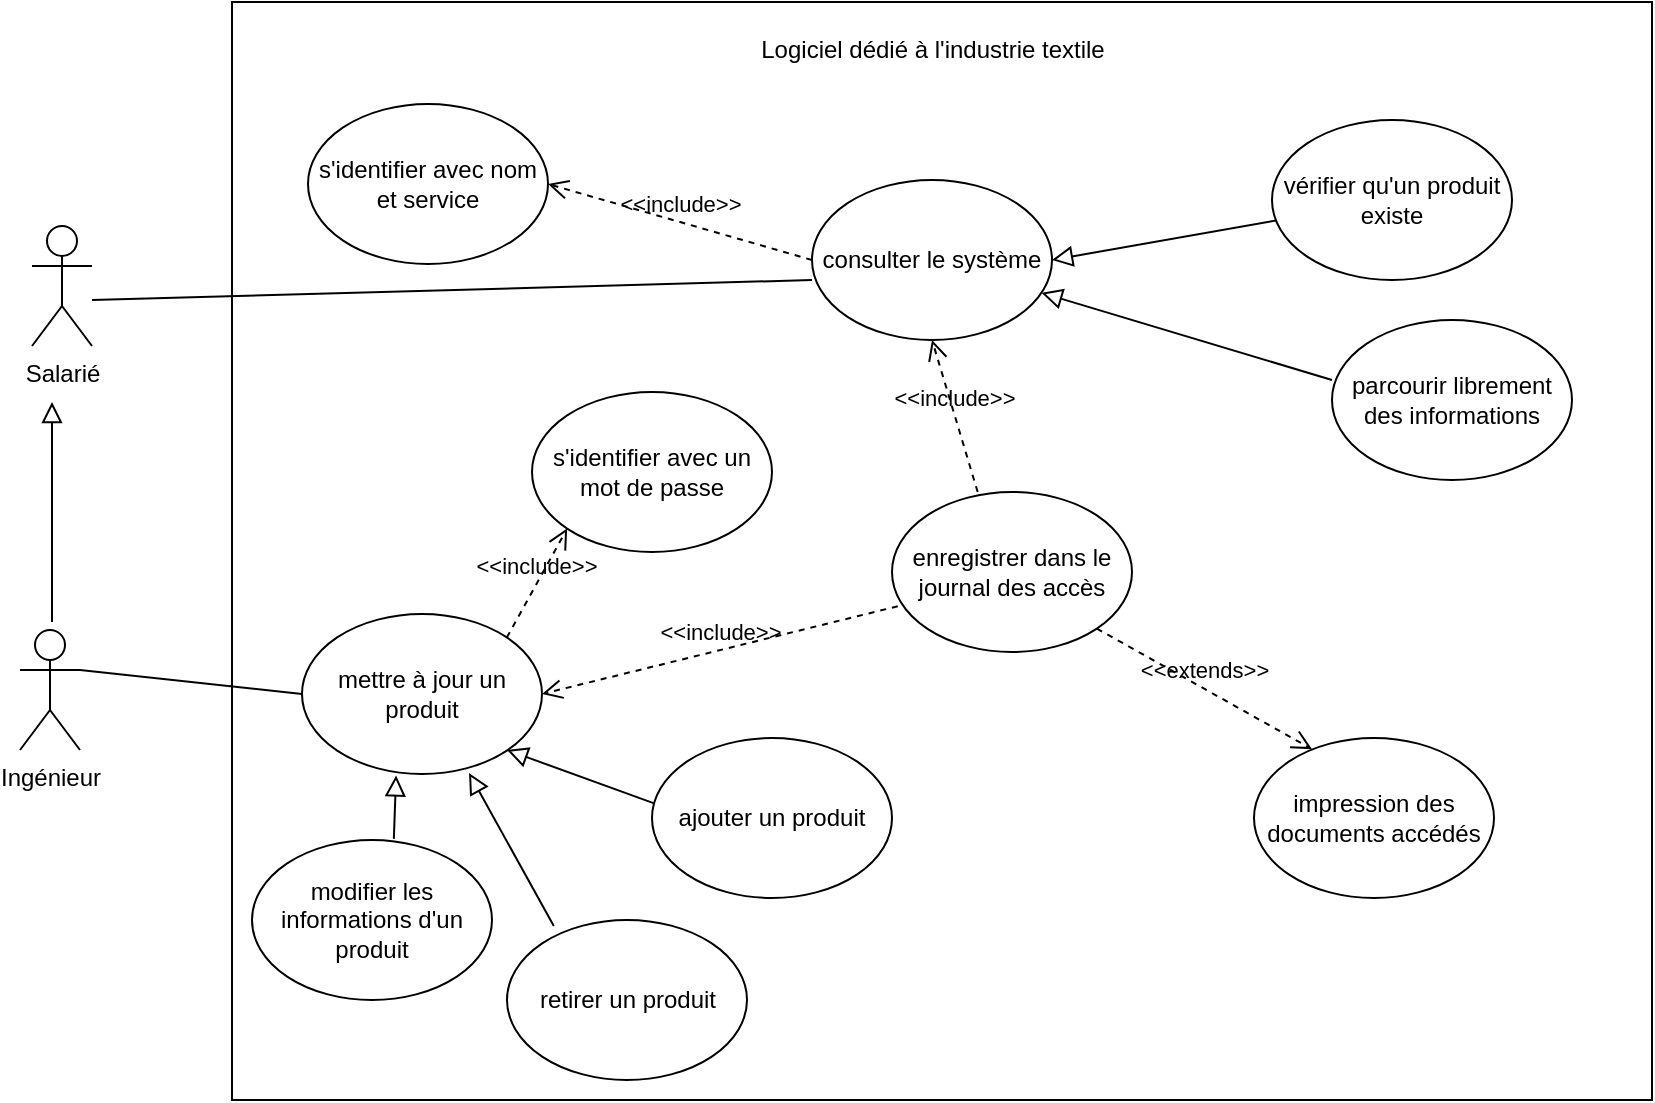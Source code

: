 <mxfile version="15.5.5" type="github">
  <diagram id="yNoFTsAn39vmrBhyO2Z6" name="Page-1">
    <mxGraphModel dx="1235" dy="547" grid="1" gridSize="10" guides="1" tooltips="1" connect="1" arrows="1" fold="1" page="1" pageScale="1" pageWidth="827" pageHeight="1169" math="0" shadow="0">
      <root>
        <mxCell id="0" />
        <mxCell id="1" parent="0" />
        <mxCell id="JfY9R7hhSeFoNyV27G2a-1" value="" style="rounded=0;whiteSpace=wrap;html=1;" vertex="1" parent="1">
          <mxGeometry x="250" y="71" width="710" height="549" as="geometry" />
        </mxCell>
        <mxCell id="JfY9R7hhSeFoNyV27G2a-2" value="Logiciel dédié à l&#39;industrie textile" style="text;html=1;strokeColor=none;fillColor=none;align=center;verticalAlign=middle;whiteSpace=wrap;rounded=0;" vertex="1" parent="1">
          <mxGeometry x="507.5" y="80" width="185" height="30" as="geometry" />
        </mxCell>
        <mxCell id="JfY9R7hhSeFoNyV27G2a-3" value="Salarié" style="shape=umlActor;verticalLabelPosition=bottom;verticalAlign=top;html=1;outlineConnect=0;" vertex="1" parent="1">
          <mxGeometry x="150" y="183" width="30" height="60" as="geometry" />
        </mxCell>
        <mxCell id="JfY9R7hhSeFoNyV27G2a-4" value="consulter le système" style="ellipse;whiteSpace=wrap;html=1;" vertex="1" parent="1">
          <mxGeometry x="540" y="160" width="120" height="80" as="geometry" />
        </mxCell>
        <mxCell id="JfY9R7hhSeFoNyV27G2a-5" value="vérifier qu&#39;un produit existe" style="ellipse;whiteSpace=wrap;html=1;" vertex="1" parent="1">
          <mxGeometry x="770" y="130" width="120" height="80" as="geometry" />
        </mxCell>
        <mxCell id="JfY9R7hhSeFoNyV27G2a-7" value="parcourir librement des informations" style="ellipse;whiteSpace=wrap;html=1;" vertex="1" parent="1">
          <mxGeometry x="800" y="230" width="120" height="80" as="geometry" />
        </mxCell>
        <mxCell id="JfY9R7hhSeFoNyV27G2a-8" value="s&#39;identifier avec nom et service" style="ellipse;whiteSpace=wrap;html=1;" vertex="1" parent="1">
          <mxGeometry x="288" y="122" width="120" height="80" as="geometry" />
        </mxCell>
        <mxCell id="JfY9R7hhSeFoNyV27G2a-9" value="&amp;lt;&amp;lt;include&amp;gt;&amp;gt;" style="endArrow=open;startArrow=none;endFill=0;startFill=0;endSize=8;html=1;verticalAlign=bottom;dashed=1;labelBackgroundColor=none;rounded=0;entryX=1;entryY=0.5;entryDx=0;entryDy=0;exitX=0;exitY=0.5;exitDx=0;exitDy=0;" edge="1" parent="1" source="JfY9R7hhSeFoNyV27G2a-4" target="JfY9R7hhSeFoNyV27G2a-8">
          <mxGeometry width="160" relative="1" as="geometry">
            <mxPoint x="290" y="310" as="sourcePoint" />
            <mxPoint x="450" y="310" as="targetPoint" />
          </mxGeometry>
        </mxCell>
        <mxCell id="JfY9R7hhSeFoNyV27G2a-11" value="" style="endArrow=none;startArrow=none;endFill=0;startFill=0;endSize=8;html=1;verticalAlign=bottom;labelBackgroundColor=none;strokeWidth=1;rounded=0;" edge="1" parent="1">
          <mxGeometry width="160" relative="1" as="geometry">
            <mxPoint x="180" y="220" as="sourcePoint" />
            <mxPoint x="540" y="210" as="targetPoint" />
          </mxGeometry>
        </mxCell>
        <mxCell id="JfY9R7hhSeFoNyV27G2a-14" value="" style="endArrow=block;startArrow=none;endFill=0;startFill=0;endSize=8;html=1;verticalAlign=bottom;labelBackgroundColor=none;strokeWidth=1;rounded=0;" edge="1" parent="1" target="JfY9R7hhSeFoNyV27G2a-4">
          <mxGeometry width="160" relative="1" as="geometry">
            <mxPoint x="800" y="260" as="sourcePoint" />
            <mxPoint x="570" y="370" as="targetPoint" />
          </mxGeometry>
        </mxCell>
        <mxCell id="JfY9R7hhSeFoNyV27G2a-15" value="" style="endArrow=block;startArrow=none;endFill=0;startFill=0;endSize=8;html=1;verticalAlign=bottom;labelBackgroundColor=none;strokeWidth=1;rounded=0;entryX=1;entryY=0.5;entryDx=0;entryDy=0;" edge="1" parent="1" source="JfY9R7hhSeFoNyV27G2a-5" target="JfY9R7hhSeFoNyV27G2a-4">
          <mxGeometry width="160" relative="1" as="geometry">
            <mxPoint x="419" y="383" as="sourcePoint" />
            <mxPoint x="460" y="336.0" as="targetPoint" />
          </mxGeometry>
        </mxCell>
        <mxCell id="JfY9R7hhSeFoNyV27G2a-16" value="Ingénieur" style="shape=umlActor;verticalLabelPosition=bottom;verticalAlign=top;html=1;" vertex="1" parent="1">
          <mxGeometry x="144" y="385" width="30" height="60" as="geometry" />
        </mxCell>
        <mxCell id="JfY9R7hhSeFoNyV27G2a-17" value="" style="endArrow=block;startArrow=none;endFill=0;startFill=0;endSize=8;html=1;verticalAlign=bottom;labelBackgroundColor=none;strokeWidth=1;rounded=0;" edge="1" parent="1">
          <mxGeometry width="160" relative="1" as="geometry">
            <mxPoint x="160" y="381" as="sourcePoint" />
            <mxPoint x="160" y="271" as="targetPoint" />
          </mxGeometry>
        </mxCell>
        <mxCell id="JfY9R7hhSeFoNyV27G2a-18" value="s&#39;identifier avec un mot de passe" style="ellipse;whiteSpace=wrap;html=1;" vertex="1" parent="1">
          <mxGeometry x="400" y="266" width="120" height="80" as="geometry" />
        </mxCell>
        <mxCell id="JfY9R7hhSeFoNyV27G2a-20" value="mettre à jour un produit" style="ellipse;whiteSpace=wrap;html=1;" vertex="1" parent="1">
          <mxGeometry x="285" y="377" width="120" height="80" as="geometry" />
        </mxCell>
        <mxCell id="JfY9R7hhSeFoNyV27G2a-21" value="" style="endArrow=none;startArrow=none;endFill=0;startFill=0;endSize=8;html=1;verticalAlign=bottom;labelBackgroundColor=none;strokeWidth=1;rounded=0;entryX=0;entryY=0.5;entryDx=0;entryDy=0;exitX=1;exitY=0.333;exitDx=0;exitDy=0;exitPerimeter=0;" edge="1" parent="1" source="JfY9R7hhSeFoNyV27G2a-16" target="JfY9R7hhSeFoNyV27G2a-20">
          <mxGeometry width="160" relative="1" as="geometry">
            <mxPoint x="183" y="430" as="sourcePoint" />
            <mxPoint x="301.44" y="327.44" as="targetPoint" />
          </mxGeometry>
        </mxCell>
        <mxCell id="JfY9R7hhSeFoNyV27G2a-22" value="&amp;lt;&amp;lt;include&amp;gt;&amp;gt;" style="endArrow=open;startArrow=none;endFill=0;startFill=0;endSize=8;html=1;verticalAlign=bottom;dashed=1;labelBackgroundColor=none;rounded=0;entryX=0;entryY=1;entryDx=0;entryDy=0;exitX=1;exitY=0;exitDx=0;exitDy=0;" edge="1" parent="1" source="JfY9R7hhSeFoNyV27G2a-20" target="JfY9R7hhSeFoNyV27G2a-18">
          <mxGeometry width="160" relative="1" as="geometry">
            <mxPoint x="534" y="374" as="sourcePoint" />
            <mxPoint x="402" y="336" as="targetPoint" />
          </mxGeometry>
        </mxCell>
        <mxCell id="JfY9R7hhSeFoNyV27G2a-27" value="enregistrer dans le journal des accès" style="ellipse;whiteSpace=wrap;html=1;" vertex="1" parent="1">
          <mxGeometry x="580" y="316" width="120" height="80" as="geometry" />
        </mxCell>
        <mxCell id="JfY9R7hhSeFoNyV27G2a-28" value="impression des documents accédés" style="ellipse;whiteSpace=wrap;html=1;" vertex="1" parent="1">
          <mxGeometry x="761" y="439" width="120" height="80" as="geometry" />
        </mxCell>
        <mxCell id="JfY9R7hhSeFoNyV27G2a-29" value="&amp;lt;&amp;lt;extends&amp;gt;&amp;gt;" style="endArrow=open;startArrow=none;endFill=0;startFill=0;endSize=8;html=1;verticalAlign=bottom;dashed=1;labelBackgroundColor=none;rounded=0;entryX=0.242;entryY=0.07;entryDx=0;entryDy=0;exitX=1;exitY=1;exitDx=0;exitDy=0;entryPerimeter=0;" edge="1" parent="1" source="JfY9R7hhSeFoNyV27G2a-27" target="JfY9R7hhSeFoNyV27G2a-28">
          <mxGeometry width="160" relative="1" as="geometry">
            <mxPoint x="459.426" y="398.716" as="sourcePoint" />
            <mxPoint x="489.574" y="344.284" as="targetPoint" />
          </mxGeometry>
        </mxCell>
        <mxCell id="JfY9R7hhSeFoNyV27G2a-30" value="&amp;lt;&amp;lt;include&amp;gt;&amp;gt;" style="endArrow=open;startArrow=none;endFill=0;startFill=0;endSize=8;html=1;verticalAlign=bottom;dashed=1;labelBackgroundColor=none;rounded=0;entryX=0.5;entryY=1;entryDx=0;entryDy=0;exitX=0.357;exitY=0;exitDx=0;exitDy=0;exitPerimeter=0;" edge="1" parent="1" source="JfY9R7hhSeFoNyV27G2a-27" target="JfY9R7hhSeFoNyV27G2a-4">
          <mxGeometry width="160" relative="1" as="geometry">
            <mxPoint x="620" y="310" as="sourcePoint" />
            <mxPoint x="427.574" y="344.284" as="targetPoint" />
          </mxGeometry>
        </mxCell>
        <mxCell id="JfY9R7hhSeFoNyV27G2a-31" value="&amp;lt;&amp;lt;include&amp;gt;&amp;gt;" style="endArrow=open;startArrow=none;endFill=0;startFill=0;endSize=8;html=1;verticalAlign=bottom;dashed=1;labelBackgroundColor=none;rounded=0;entryX=1;entryY=0.5;entryDx=0;entryDy=0;exitX=0.024;exitY=0.714;exitDx=0;exitDy=0;exitPerimeter=0;" edge="1" parent="1" source="JfY9R7hhSeFoNyV27G2a-27" target="JfY9R7hhSeFoNyV27G2a-20">
          <mxGeometry width="160" relative="1" as="geometry">
            <mxPoint x="632.84" y="326.0" as="sourcePoint" />
            <mxPoint x="610" y="250" as="targetPoint" />
          </mxGeometry>
        </mxCell>
        <mxCell id="JfY9R7hhSeFoNyV27G2a-32" value="ajouter un produit" style="ellipse;whiteSpace=wrap;html=1;" vertex="1" parent="1">
          <mxGeometry x="460" y="439" width="120" height="80" as="geometry" />
        </mxCell>
        <mxCell id="JfY9R7hhSeFoNyV27G2a-33" value="retirer un produit" style="ellipse;whiteSpace=wrap;html=1;" vertex="1" parent="1">
          <mxGeometry x="387.5" y="530" width="120" height="80" as="geometry" />
        </mxCell>
        <mxCell id="JfY9R7hhSeFoNyV27G2a-34" value="modifier les informations d&#39;un produit" style="ellipse;whiteSpace=wrap;html=1;" vertex="1" parent="1">
          <mxGeometry x="260" y="490" width="120" height="80" as="geometry" />
        </mxCell>
        <mxCell id="JfY9R7hhSeFoNyV27G2a-35" value="" style="endArrow=block;startArrow=none;endFill=0;startFill=0;endSize=8;html=1;verticalAlign=bottom;labelBackgroundColor=none;strokeWidth=1;rounded=0;entryX=1;entryY=0.5;entryDx=0;entryDy=0;exitX=0.012;exitY=0.41;exitDx=0;exitDy=0;exitPerimeter=0;" edge="1" parent="1" source="JfY9R7hhSeFoNyV27G2a-32">
          <mxGeometry width="160" relative="1" as="geometry">
            <mxPoint x="499.437" y="425.08" as="sourcePoint" />
            <mxPoint x="387.5" y="445.0" as="targetPoint" />
          </mxGeometry>
        </mxCell>
        <mxCell id="JfY9R7hhSeFoNyV27G2a-36" value="" style="endArrow=block;startArrow=none;endFill=0;startFill=0;endSize=8;html=1;verticalAlign=bottom;labelBackgroundColor=none;strokeWidth=1;rounded=0;entryX=0.696;entryY=0.994;entryDx=0;entryDy=0;exitX=0.195;exitY=0.038;exitDx=0;exitDy=0;exitPerimeter=0;entryPerimeter=0;" edge="1" parent="1" source="JfY9R7hhSeFoNyV27G2a-33" target="JfY9R7hhSeFoNyV27G2a-20">
          <mxGeometry width="160" relative="1" as="geometry">
            <mxPoint x="471.44" y="481.8" as="sourcePoint" />
            <mxPoint x="397.5" y="455" as="targetPoint" />
          </mxGeometry>
        </mxCell>
        <mxCell id="JfY9R7hhSeFoNyV27G2a-37" value="" style="endArrow=block;startArrow=none;endFill=0;startFill=0;endSize=8;html=1;verticalAlign=bottom;labelBackgroundColor=none;strokeWidth=1;rounded=0;entryX=0.392;entryY=1.009;entryDx=0;entryDy=0;exitX=0.591;exitY=-0.007;exitDx=0;exitDy=0;exitPerimeter=0;entryPerimeter=0;" edge="1" parent="1" source="JfY9R7hhSeFoNyV27G2a-34" target="JfY9R7hhSeFoNyV27G2a-20">
          <mxGeometry width="160" relative="1" as="geometry">
            <mxPoint x="443.22" y="538.32" as="sourcePoint" />
            <mxPoint x="390.28" y="459.48" as="targetPoint" />
          </mxGeometry>
        </mxCell>
      </root>
    </mxGraphModel>
  </diagram>
</mxfile>
